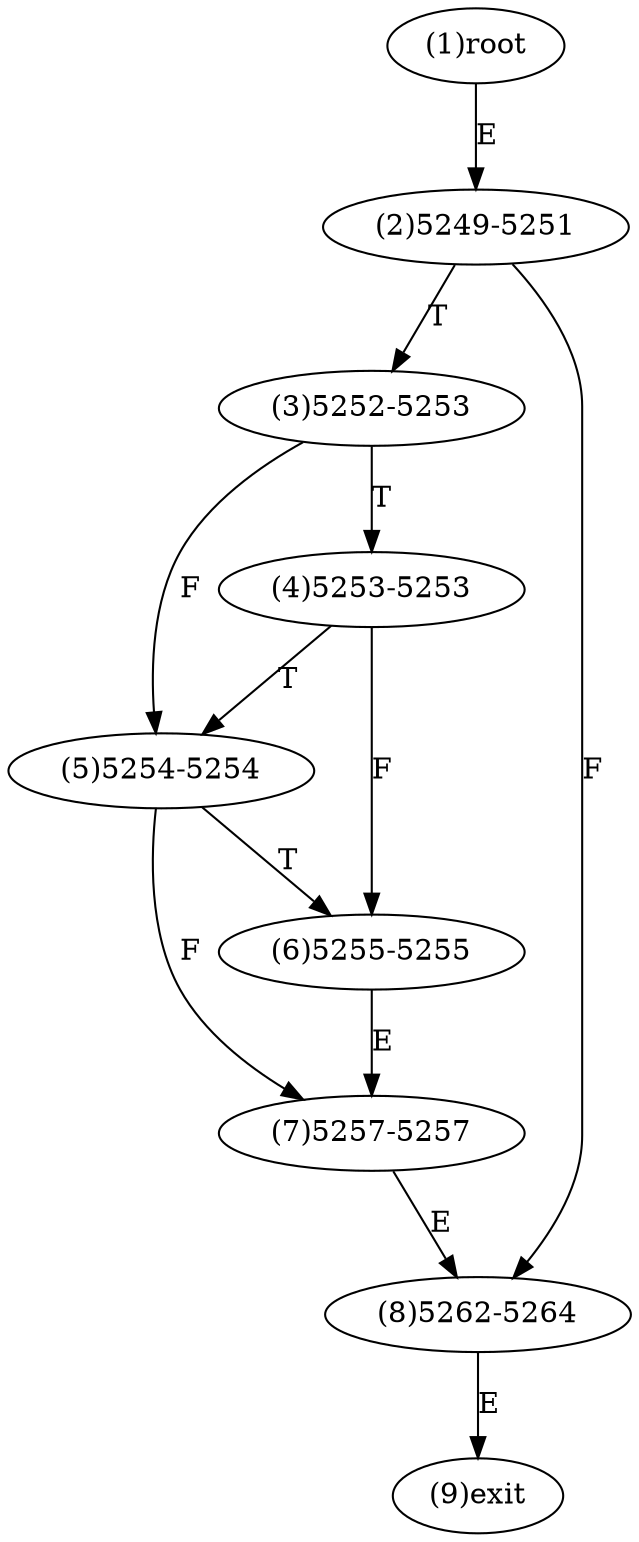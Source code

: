 digraph "" { 
1[ label="(1)root"];
2[ label="(2)5249-5251"];
3[ label="(3)5252-5253"];
4[ label="(4)5253-5253"];
5[ label="(5)5254-5254"];
6[ label="(6)5255-5255"];
7[ label="(7)5257-5257"];
8[ label="(8)5262-5264"];
9[ label="(9)exit"];
1->2[ label="E"];
2->8[ label="F"];
2->3[ label="T"];
3->5[ label="F"];
3->4[ label="T"];
4->6[ label="F"];
4->5[ label="T"];
5->7[ label="F"];
5->6[ label="T"];
6->7[ label="E"];
7->8[ label="E"];
8->9[ label="E"];
}